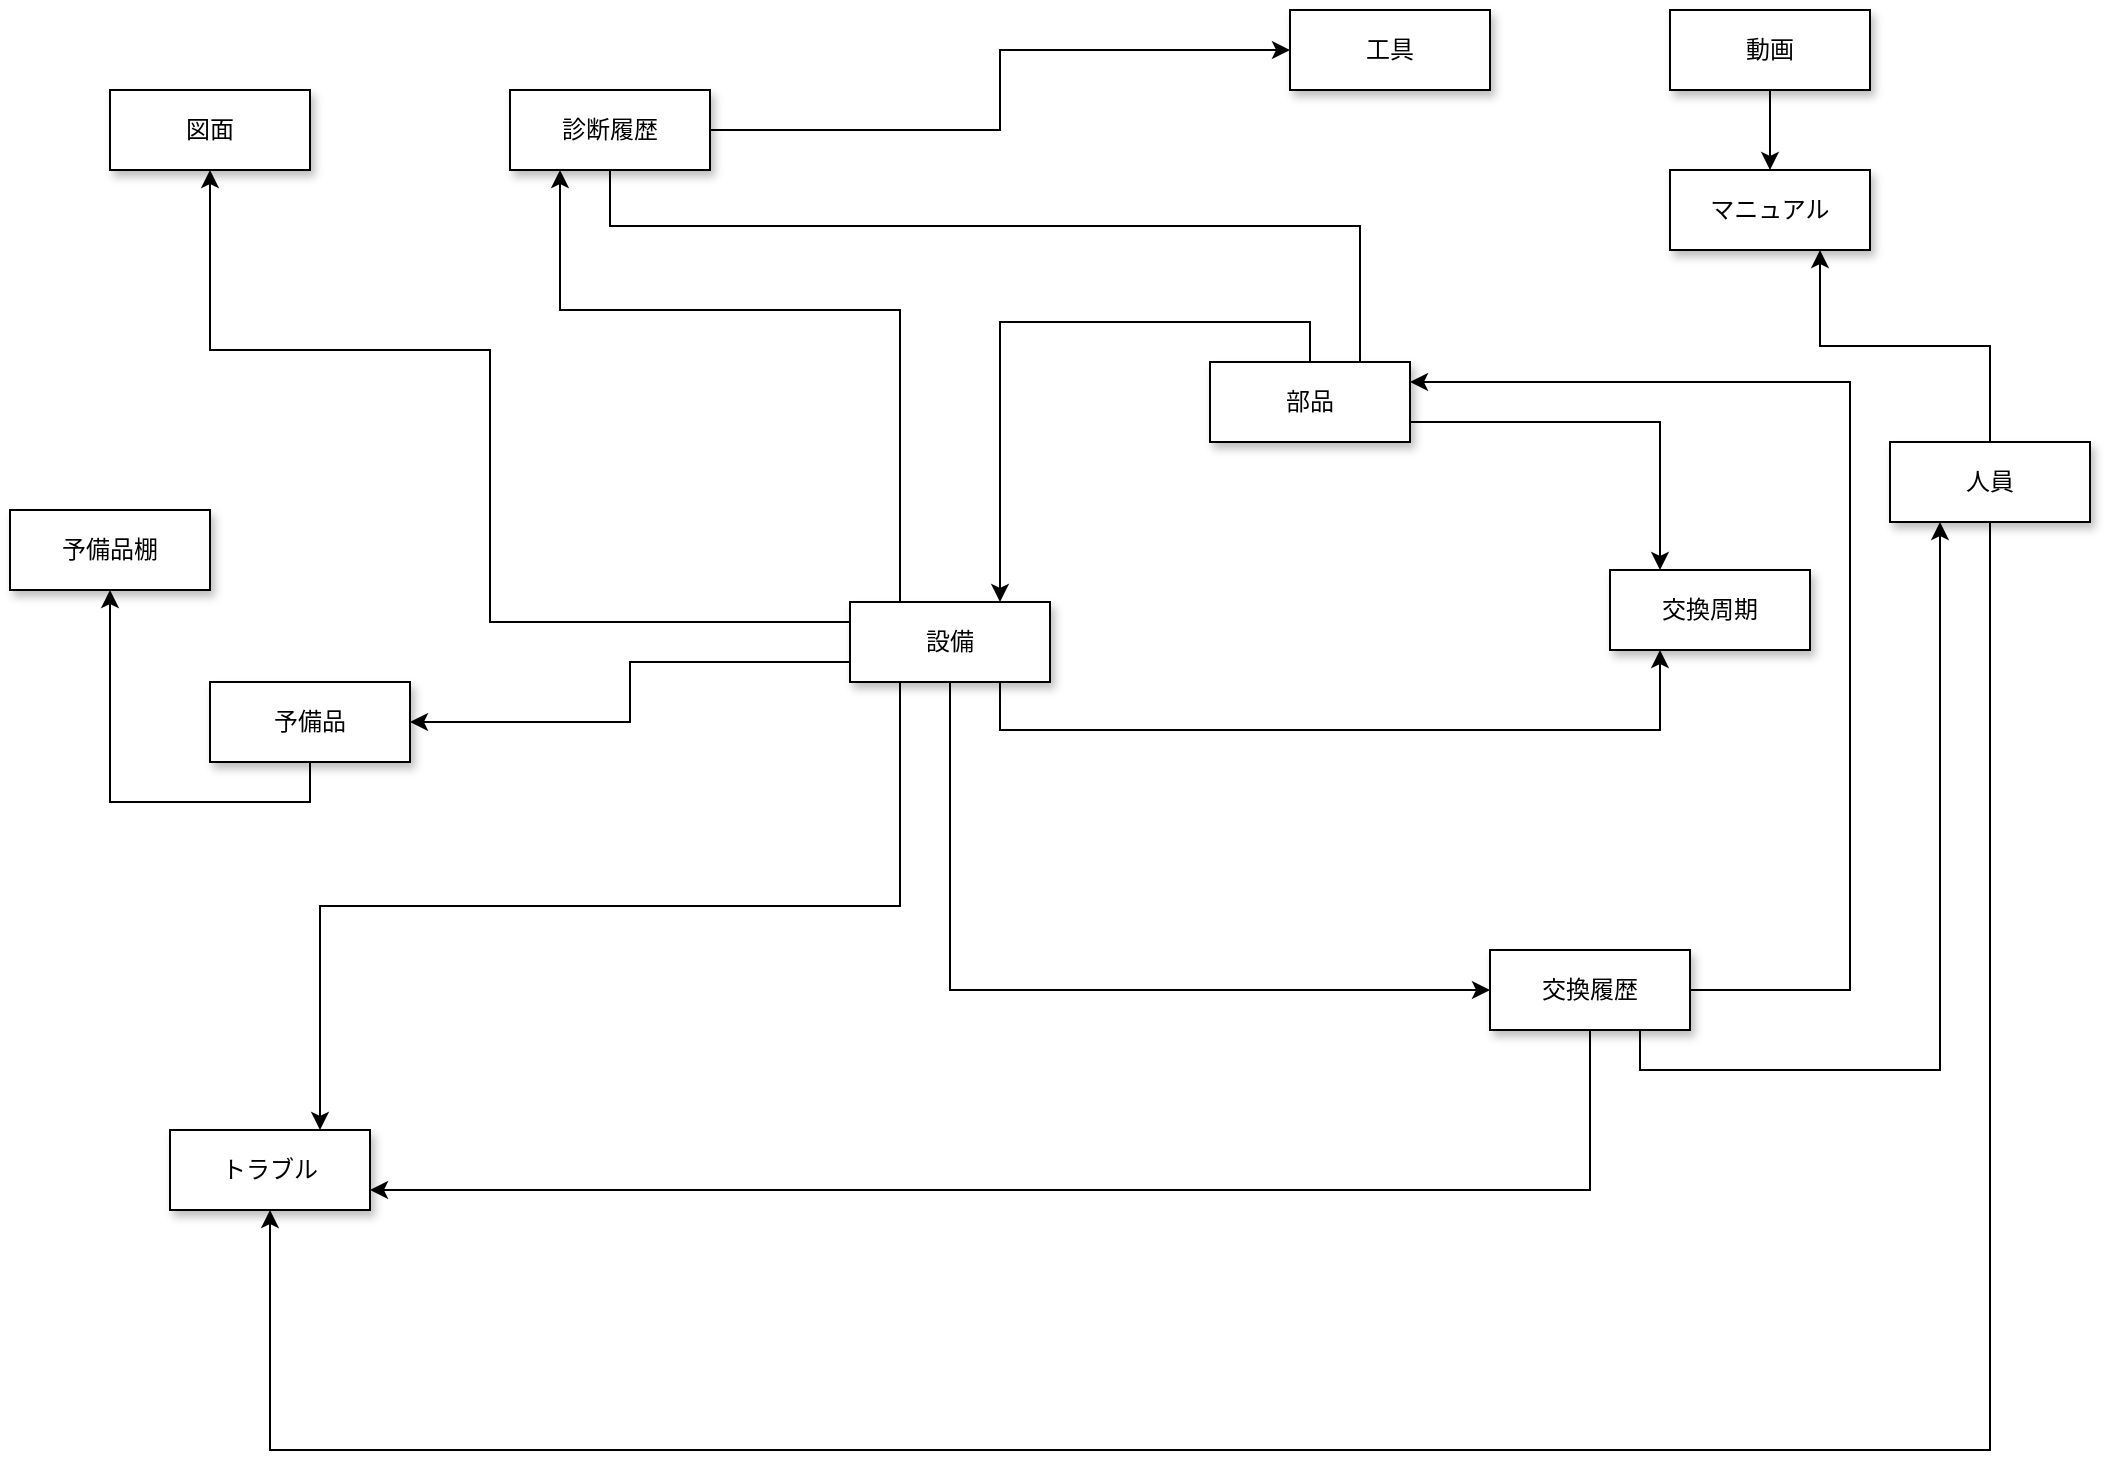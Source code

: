 <mxfile version="16.4.5" type="github">
  <diagram id="pqE9TzXsaA-FAc1HThv7" name="ページ1">
    <mxGraphModel dx="2048" dy="1118" grid="1" gridSize="10" guides="1" tooltips="1" connect="1" arrows="1" fold="1" page="1" pageScale="1" pageWidth="1169" pageHeight="827" math="0" shadow="0">
      <root>
        <mxCell id="0" />
        <mxCell id="1" parent="0" />
        <mxCell id="BHl27hJTGoqcdsUvXU0g-153" style="edgeStyle=elbowEdgeStyle;rounded=0;orthogonalLoop=1;jettySize=auto;html=1;exitX=0.25;exitY=1;exitDx=0;exitDy=0;entryX=0.75;entryY=0;entryDx=0;entryDy=0;snapToPoint=0;elbow=vertical;" parent="1" source="BHl27hJTGoqcdsUvXU0g-140" target="BHl27hJTGoqcdsUvXU0g-144" edge="1">
          <mxGeometry relative="1" as="geometry" />
        </mxCell>
        <mxCell id="BHl27hJTGoqcdsUvXU0g-154" style="edgeStyle=orthogonalEdgeStyle;rounded=0;orthogonalLoop=1;jettySize=auto;html=1;exitX=0;exitY=0.25;exitDx=0;exitDy=0;entryX=0.5;entryY=1;entryDx=0;entryDy=0;snapToPoint=0;" parent="1" source="BHl27hJTGoqcdsUvXU0g-140" target="BHl27hJTGoqcdsUvXU0g-151" edge="1">
          <mxGeometry relative="1" as="geometry">
            <Array as="points">
              <mxPoint x="280" y="366" />
              <mxPoint x="280" y="230" />
              <mxPoint x="140" y="230" />
            </Array>
          </mxGeometry>
        </mxCell>
        <mxCell id="BHl27hJTGoqcdsUvXU0g-156" style="edgeStyle=elbowEdgeStyle;rounded=0;orthogonalLoop=1;jettySize=auto;html=1;exitX=0;exitY=0.75;exitDx=0;exitDy=0;entryX=1;entryY=0.5;entryDx=0;entryDy=0;snapToPoint=0;elbow=vertical;" parent="1" source="BHl27hJTGoqcdsUvXU0g-140" target="BHl27hJTGoqcdsUvXU0g-142" edge="1">
          <mxGeometry relative="1" as="geometry" />
        </mxCell>
        <mxCell id="BHl27hJTGoqcdsUvXU0g-158" style="edgeStyle=elbowEdgeStyle;rounded=0;orthogonalLoop=1;jettySize=auto;html=1;exitX=0.5;exitY=1;exitDx=0;exitDy=0;entryX=0;entryY=0.5;entryDx=0;entryDy=0;snapToPoint=0;elbow=vertical;" parent="1" source="BHl27hJTGoqcdsUvXU0g-140" target="BHl27hJTGoqcdsUvXU0g-147" edge="1">
          <mxGeometry relative="1" as="geometry">
            <Array as="points">
              <mxPoint x="620" y="550" />
            </Array>
          </mxGeometry>
        </mxCell>
        <mxCell id="BHl27hJTGoqcdsUvXU0g-159" style="edgeStyle=elbowEdgeStyle;rounded=0;orthogonalLoop=1;jettySize=auto;html=1;exitX=0.75;exitY=1;exitDx=0;exitDy=0;entryX=0.25;entryY=1;entryDx=0;entryDy=0;snapToPoint=0;elbow=vertical;" parent="1" source="BHl27hJTGoqcdsUvXU0g-140" target="BHl27hJTGoqcdsUvXU0g-148" edge="1">
          <mxGeometry relative="1" as="geometry">
            <Array as="points">
              <mxPoint x="720" y="420" />
            </Array>
          </mxGeometry>
        </mxCell>
        <mxCell id="BHl27hJTGoqcdsUvXU0g-161" style="edgeStyle=elbowEdgeStyle;rounded=0;orthogonalLoop=1;jettySize=auto;html=1;entryX=0.25;entryY=1;entryDx=0;entryDy=0;snapToPoint=0;exitX=0.25;exitY=0;exitDx=0;exitDy=0;elbow=vertical;" parent="1" source="BHl27hJTGoqcdsUvXU0g-140" target="BHl27hJTGoqcdsUvXU0g-160" edge="1">
          <mxGeometry relative="1" as="geometry">
            <mxPoint x="470" y="370" as="sourcePoint" />
            <Array as="points">
              <mxPoint x="420" y="210" />
            </Array>
          </mxGeometry>
        </mxCell>
        <mxCell id="BHl27hJTGoqcdsUvXU0g-140" value="設備" style="whiteSpace=wrap;html=1;align=center;shadow=1;snapToPoint=0;" parent="1" vertex="1">
          <mxGeometry x="460" y="356" width="100" height="40" as="geometry" />
        </mxCell>
        <mxCell id="BHl27hJTGoqcdsUvXU0g-152" style="edgeStyle=orthogonalEdgeStyle;rounded=0;orthogonalLoop=1;jettySize=auto;html=1;exitX=0.5;exitY=0;exitDx=0;exitDy=0;entryX=0.75;entryY=0;entryDx=0;entryDy=0;snapToPoint=0;" parent="1" source="BHl27hJTGoqcdsUvXU0g-141" target="BHl27hJTGoqcdsUvXU0g-140" edge="1">
          <mxGeometry relative="1" as="geometry" />
        </mxCell>
        <mxCell id="BHl27hJTGoqcdsUvXU0g-163" style="edgeStyle=elbowEdgeStyle;rounded=0;orthogonalLoop=1;jettySize=auto;html=1;exitX=0.75;exitY=0;exitDx=0;exitDy=0;entryX=0.5;entryY=0;entryDx=0;entryDy=0;snapToPoint=0;elbow=vertical;" parent="1" source="BHl27hJTGoqcdsUvXU0g-141" target="BHl27hJTGoqcdsUvXU0g-160" edge="1">
          <mxGeometry relative="1" as="geometry" />
        </mxCell>
        <mxCell id="BHl27hJTGoqcdsUvXU0g-167" style="edgeStyle=elbowEdgeStyle;rounded=0;orthogonalLoop=1;jettySize=auto;html=1;exitX=1;exitY=0.75;exitDx=0;exitDy=0;entryX=0.25;entryY=0;entryDx=0;entryDy=0;snapToPoint=0;elbow=vertical;" parent="1" source="BHl27hJTGoqcdsUvXU0g-141" target="BHl27hJTGoqcdsUvXU0g-148" edge="1">
          <mxGeometry relative="1" as="geometry">
            <Array as="points">
              <mxPoint x="790" y="266" />
            </Array>
          </mxGeometry>
        </mxCell>
        <mxCell id="BHl27hJTGoqcdsUvXU0g-141" value="部品" style="whiteSpace=wrap;html=1;align=center;shadow=1;snapToPoint=0;" parent="1" vertex="1">
          <mxGeometry x="640" y="236" width="100" height="40" as="geometry" />
        </mxCell>
        <mxCell id="BHl27hJTGoqcdsUvXU0g-157" style="edgeStyle=orthogonalEdgeStyle;rounded=0;orthogonalLoop=1;jettySize=auto;html=1;exitX=0.5;exitY=1;exitDx=0;exitDy=0;entryX=0.5;entryY=1;entryDx=0;entryDy=0;snapToPoint=0;" parent="1" source="BHl27hJTGoqcdsUvXU0g-142" target="BHl27hJTGoqcdsUvXU0g-143" edge="1">
          <mxGeometry relative="1" as="geometry" />
        </mxCell>
        <mxCell id="BHl27hJTGoqcdsUvXU0g-142" value="予備品" style="whiteSpace=wrap;html=1;align=center;shadow=1;snapToPoint=0;" parent="1" vertex="1">
          <mxGeometry x="140" y="396" width="100" height="40" as="geometry" />
        </mxCell>
        <mxCell id="BHl27hJTGoqcdsUvXU0g-143" value="予備品棚" style="whiteSpace=wrap;html=1;align=center;shadow=1;snapToPoint=0;" parent="1" vertex="1">
          <mxGeometry x="40" y="310" width="100" height="40" as="geometry" />
        </mxCell>
        <mxCell id="BHl27hJTGoqcdsUvXU0g-144" value="トラブル" style="whiteSpace=wrap;html=1;align=center;shadow=1;snapToPoint=0;" parent="1" vertex="1">
          <mxGeometry x="120" y="620" width="100" height="40" as="geometry" />
        </mxCell>
        <mxCell id="BHl27hJTGoqcdsUvXU0g-145" value="マニュアル" style="whiteSpace=wrap;html=1;align=center;shadow=1;snapToPoint=0;" parent="1" vertex="1">
          <mxGeometry x="870" y="140" width="100" height="40" as="geometry" />
        </mxCell>
        <mxCell id="BHl27hJTGoqcdsUvXU0g-146" value="動画" style="whiteSpace=wrap;html=1;align=center;shadow=1;snapToPoint=0;" parent="1" vertex="1">
          <mxGeometry x="870" y="60" width="100" height="40" as="geometry" />
        </mxCell>
        <mxCell id="BHl27hJTGoqcdsUvXU0g-166" style="edgeStyle=orthogonalEdgeStyle;rounded=0;orthogonalLoop=1;jettySize=auto;html=1;exitX=0.75;exitY=1;exitDx=0;exitDy=0;entryX=0.25;entryY=1;entryDx=0;entryDy=0;snapToPoint=0;" parent="1" source="BHl27hJTGoqcdsUvXU0g-147" target="BHl27hJTGoqcdsUvXU0g-149" edge="1">
          <mxGeometry relative="1" as="geometry" />
        </mxCell>
        <mxCell id="BHl27hJTGoqcdsUvXU0g-168" style="edgeStyle=elbowEdgeStyle;rounded=0;orthogonalLoop=1;jettySize=auto;html=1;exitX=1;exitY=0.5;exitDx=0;exitDy=0;entryX=1;entryY=0.25;entryDx=0;entryDy=0;snapToPoint=0;elbow=vertical;" parent="1" source="BHl27hJTGoqcdsUvXU0g-147" target="BHl27hJTGoqcdsUvXU0g-141" edge="1">
          <mxGeometry relative="1" as="geometry">
            <Array as="points">
              <mxPoint x="960" y="490" />
              <mxPoint x="970" y="300" />
            </Array>
          </mxGeometry>
        </mxCell>
        <mxCell id="BHl27hJTGoqcdsUvXU0g-169" style="edgeStyle=elbowEdgeStyle;rounded=0;orthogonalLoop=1;jettySize=auto;html=1;exitX=0.5;exitY=0;exitDx=0;exitDy=0;entryX=1;entryY=0.75;entryDx=0;entryDy=0;snapToPoint=0;elbow=vertical;" parent="1" source="BHl27hJTGoqcdsUvXU0g-147" target="BHl27hJTGoqcdsUvXU0g-144" edge="1">
          <mxGeometry relative="1" as="geometry">
            <Array as="points">
              <mxPoint x="520" y="650" />
            </Array>
          </mxGeometry>
        </mxCell>
        <mxCell id="BHl27hJTGoqcdsUvXU0g-147" value="交換履歴" style="whiteSpace=wrap;html=1;align=center;shadow=1;snapToPoint=0;" parent="1" vertex="1">
          <mxGeometry x="780" y="530" width="100" height="40" as="geometry" />
        </mxCell>
        <mxCell id="BHl27hJTGoqcdsUvXU0g-148" value="交換周期" style="whiteSpace=wrap;html=1;align=center;shadow=1;snapToPoint=0;" parent="1" vertex="1">
          <mxGeometry x="840" y="340" width="100" height="40" as="geometry" />
        </mxCell>
        <mxCell id="BHl27hJTGoqcdsUvXU0g-164" style="edgeStyle=orthogonalEdgeStyle;rounded=0;orthogonalLoop=1;jettySize=auto;html=1;exitX=0.5;exitY=0;exitDx=0;exitDy=0;entryX=0.75;entryY=1;entryDx=0;entryDy=0;snapToPoint=0;" parent="1" source="BHl27hJTGoqcdsUvXU0g-149" target="BHl27hJTGoqcdsUvXU0g-145" edge="1">
          <mxGeometry relative="1" as="geometry" />
        </mxCell>
        <mxCell id="BHl27hJTGoqcdsUvXU0g-165" style="edgeStyle=elbowEdgeStyle;rounded=0;orthogonalLoop=1;jettySize=auto;html=1;exitX=0.5;exitY=1;exitDx=0;exitDy=0;snapToPoint=0;elbow=vertical;entryX=0.5;entryY=1;entryDx=0;entryDy=0;" parent="1" source="BHl27hJTGoqcdsUvXU0g-149" target="BHl27hJTGoqcdsUvXU0g-144" edge="1">
          <mxGeometry relative="1" as="geometry">
            <mxPoint x="170" y="670" as="targetPoint" />
            <Array as="points">
              <mxPoint x="590" y="780" />
            </Array>
          </mxGeometry>
        </mxCell>
        <mxCell id="BHl27hJTGoqcdsUvXU0g-149" value="人員" style="whiteSpace=wrap;html=1;align=center;shadow=1;snapToPoint=0;" parent="1" vertex="1">
          <mxGeometry x="980" y="276" width="100" height="40" as="geometry" />
        </mxCell>
        <mxCell id="BHl27hJTGoqcdsUvXU0g-150" value="工具" style="whiteSpace=wrap;html=1;align=center;shadow=1;snapToPoint=0;" parent="1" vertex="1">
          <mxGeometry x="680" y="60" width="100" height="40" as="geometry" />
        </mxCell>
        <mxCell id="BHl27hJTGoqcdsUvXU0g-151" value="図面" style="whiteSpace=wrap;html=1;align=center;shadow=1;snapToPoint=0;" parent="1" vertex="1">
          <mxGeometry x="90" y="100" width="100" height="40" as="geometry" />
        </mxCell>
        <mxCell id="BHl27hJTGoqcdsUvXU0g-155" style="edgeStyle=elbowEdgeStyle;rounded=0;orthogonalLoop=1;jettySize=auto;html=1;entryX=0.5;entryY=0;entryDx=0;entryDy=0;snapToPoint=0;elbow=vertical;exitX=0.5;exitY=1;exitDx=0;exitDy=0;" parent="1" source="BHl27hJTGoqcdsUvXU0g-146" target="BHl27hJTGoqcdsUvXU0g-145" edge="1">
          <mxGeometry relative="1" as="geometry">
            <mxPoint x="760" y="140" as="sourcePoint" />
            <mxPoint x="250" y="210" as="targetPoint" />
          </mxGeometry>
        </mxCell>
        <mxCell id="BHl27hJTGoqcdsUvXU0g-162" style="edgeStyle=elbowEdgeStyle;rounded=0;orthogonalLoop=1;jettySize=auto;html=1;exitX=1;exitY=0.5;exitDx=0;exitDy=0;entryX=0;entryY=0.5;entryDx=0;entryDy=0;snapToPoint=0;elbow=vertical;" parent="1" source="BHl27hJTGoqcdsUvXU0g-160" target="BHl27hJTGoqcdsUvXU0g-150" edge="1">
          <mxGeometry relative="1" as="geometry" />
        </mxCell>
        <mxCell id="BHl27hJTGoqcdsUvXU0g-160" value="診断履歴" style="whiteSpace=wrap;html=1;align=center;shadow=1;snapToPoint=0;" parent="1" vertex="1">
          <mxGeometry x="290" y="100" width="100" height="40" as="geometry" />
        </mxCell>
      </root>
    </mxGraphModel>
  </diagram>
</mxfile>
